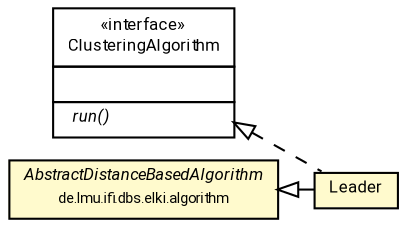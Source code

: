 #!/usr/local/bin/dot
#
# Class diagram 
# Generated by UMLGraph version R5_7_2-60-g0e99a6 (http://www.spinellis.gr/umlgraph/)
#

digraph G {
	graph [fontnames="svg"]
	edge [fontname="Roboto",fontsize=7,labelfontname="Roboto",labelfontsize=7,color="black"];
	node [fontname="Roboto",fontcolor="black",fontsize=8,shape=plaintext,margin=0,width=0,height=0];
	nodesep=0.15;
	ranksep=0.25;
	rankdir=LR;
	// de.lmu.ifi.dbs.elki.algorithm.clustering.Leader<O>
	c6225333 [label=<<table title="de.lmu.ifi.dbs.elki.algorithm.clustering.Leader" border="0" cellborder="1" cellspacing="0" cellpadding="2" bgcolor="lemonChiffon" href="Leader.html" target="_parent">
		<tr><td><table border="0" cellspacing="0" cellpadding="1">
		<tr><td align="center" balign="center"> <font face="Roboto">Leader</font> </td></tr>
		</table></td></tr>
		</table>>, URL="Leader.html"];
	// de.lmu.ifi.dbs.elki.algorithm.clustering.ClusteringAlgorithm<C extends de.lmu.ifi.dbs.elki.data.Clustering<? extends de.lmu.ifi.dbs.elki.data.model.Model>>
	c6225354 [label=<<table title="de.lmu.ifi.dbs.elki.algorithm.clustering.ClusteringAlgorithm" border="0" cellborder="1" cellspacing="0" cellpadding="2" href="ClusteringAlgorithm.html" target="_parent">
		<tr><td><table border="0" cellspacing="0" cellpadding="1">
		<tr><td align="center" balign="center"> &#171;interface&#187; </td></tr>
		<tr><td align="center" balign="center"> <font face="Roboto">ClusteringAlgorithm</font> </td></tr>
		</table></td></tr>
		<tr><td><table border="0" cellspacing="0" cellpadding="1">
		<tr><td align="left" balign="left">  </td></tr>
		</table></td></tr>
		<tr><td><table border="0" cellspacing="0" cellpadding="1">
		<tr><td align="left" balign="left"> <i> run()</i> </td></tr>
		</table></td></tr>
		</table>>, URL="ClusteringAlgorithm.html"];
	// de.lmu.ifi.dbs.elki.algorithm.AbstractDistanceBasedAlgorithm<O, R extends de.lmu.ifi.dbs.elki.result.Result>
	c6225538 [label=<<table title="de.lmu.ifi.dbs.elki.algorithm.AbstractDistanceBasedAlgorithm" border="0" cellborder="1" cellspacing="0" cellpadding="2" bgcolor="LemonChiffon" href="../AbstractDistanceBasedAlgorithm.html" target="_parent">
		<tr><td><table border="0" cellspacing="0" cellpadding="1">
		<tr><td align="center" balign="center"> <font face="Roboto"><i>AbstractDistanceBasedAlgorithm</i></font> </td></tr>
		<tr><td align="center" balign="center"> <font face="Roboto" point-size="7.0">de.lmu.ifi.dbs.elki.algorithm</font> </td></tr>
		</table></td></tr>
		</table>>, URL="../AbstractDistanceBasedAlgorithm.html"];
	// de.lmu.ifi.dbs.elki.algorithm.clustering.Leader<O> extends de.lmu.ifi.dbs.elki.algorithm.AbstractDistanceBasedAlgorithm<O, R extends de.lmu.ifi.dbs.elki.result.Result>
	c6225538 -> c6225333 [arrowtail=empty,dir=back,weight=10];
	// de.lmu.ifi.dbs.elki.algorithm.clustering.Leader<O> implements de.lmu.ifi.dbs.elki.algorithm.clustering.ClusteringAlgorithm<C extends de.lmu.ifi.dbs.elki.data.Clustering<? extends de.lmu.ifi.dbs.elki.data.model.Model>>
	c6225354 -> c6225333 [arrowtail=empty,style=dashed,dir=back,weight=9];
}

